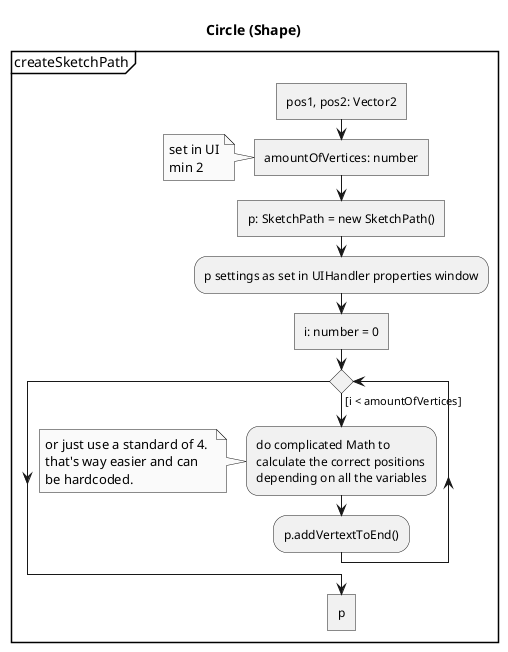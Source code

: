 @startuml Circle
skinparam monochrome true

title Circle (Shape)


partition createSketchPath {
	:pos1, pos2: Vector2]
	:amountOfVertices: number]
	note
	set in UI
	min 2
	end note
	:p: SketchPath = new SketchPath()]
	:p settings as set in UIHandler properties window;
	:i: number = 0]
	while () is ([i < amountOfVertices])
		:do complicated Math to
		calculate the correct positions
		depending on all the variables;
		note 
		or just use a standard of 4. 
		that's way easier and can
		be hardcoded.
		end note
		' see https://stackoverflow.com/questions/1734745/how-to-create-circle-with-b%C3%A9zier-curves
		:p.addVertextToEnd();
	endwhile
	:p]
}

@enduml